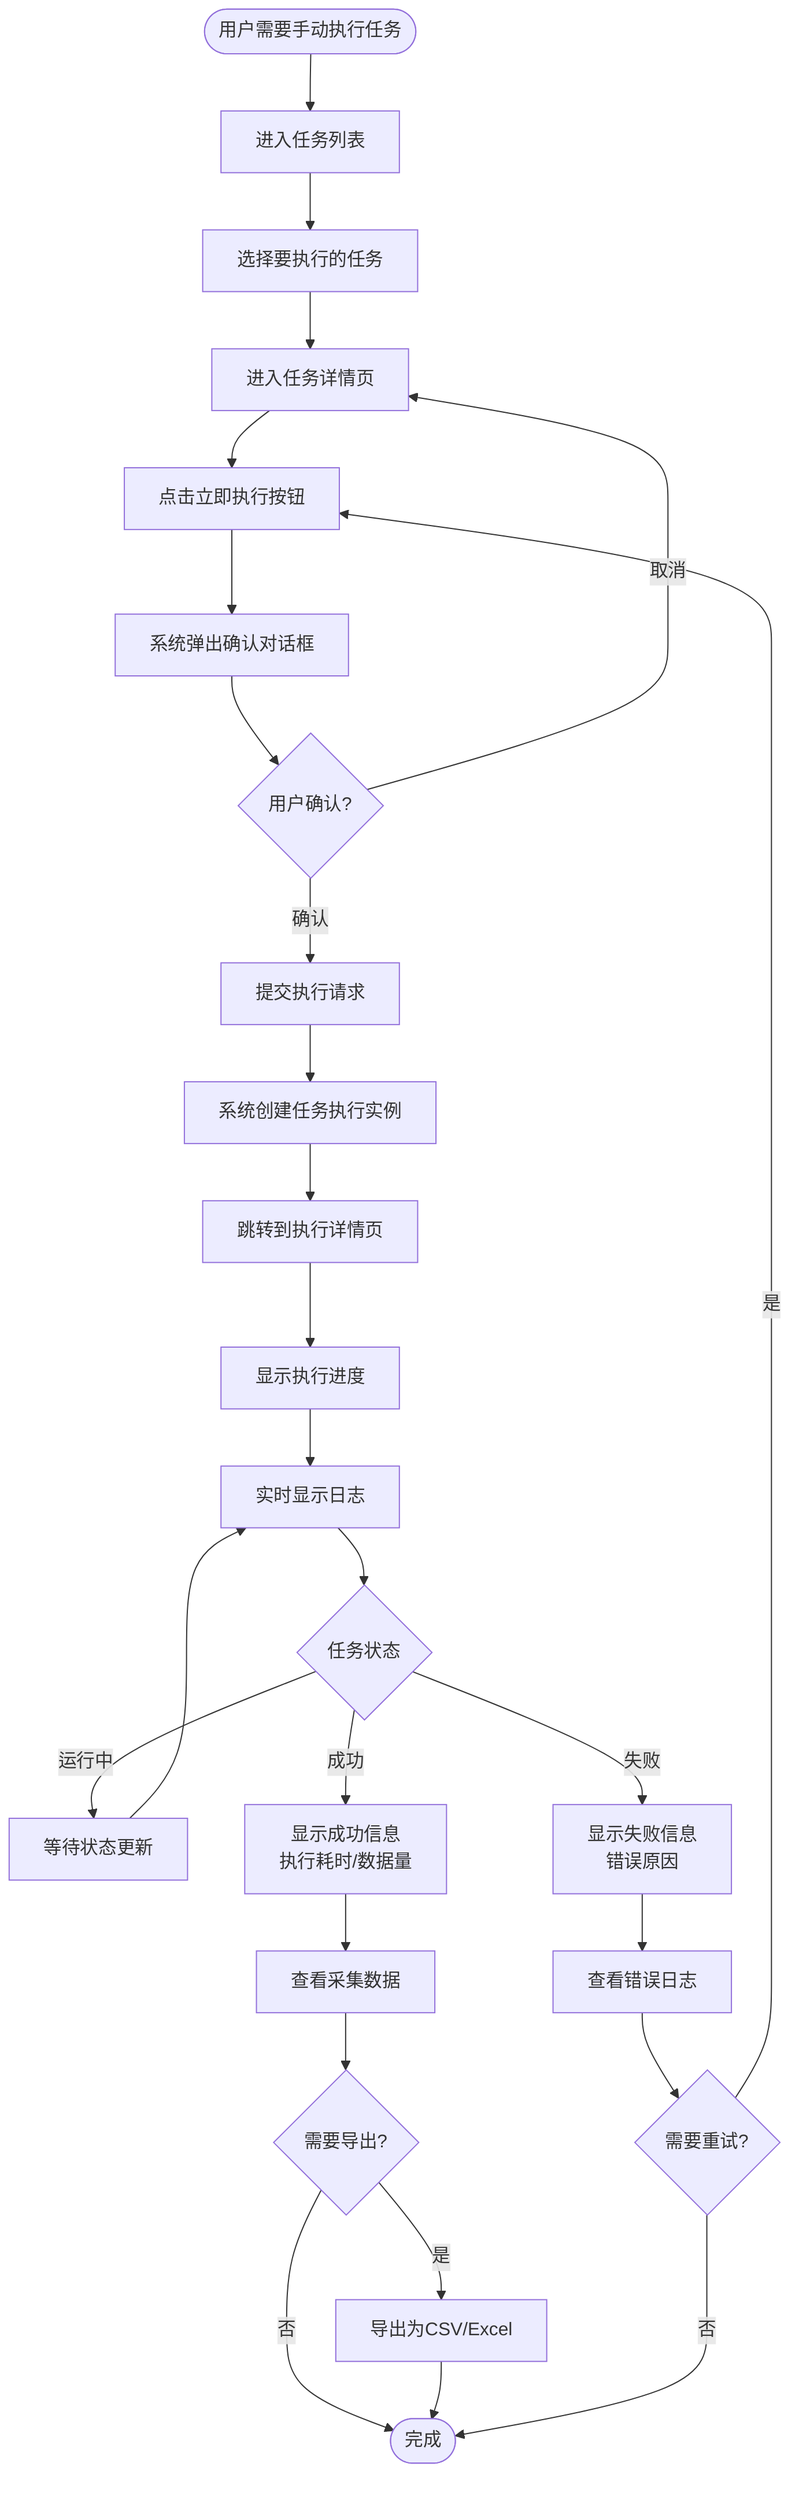 flowchart TD
    Start([用户需要手动执行任务]) --> TaskList[进入任务列表]
    TaskList --> SelectTask[选择要执行的任务]
    SelectTask --> TaskDetail[进入任务详情页]
    
    TaskDetail --> ClickRun[点击立即执行按钮]
    ClickRun --> Confirm[系统弹出确认对话框]
    Confirm --> UserConfirm{用户确认?}
    
    UserConfirm -->|取消| TaskDetail
    UserConfirm -->|确认| SubmitRun[提交执行请求]
    
    SubmitRun --> CreateRun[系统创建任务执行实例]
    CreateRun --> RunPage[跳转到执行详情页]
    
    RunPage --> ShowProgress[显示执行进度]
    ShowProgress --> ShowLog[实时显示日志]
    
    ShowLog --> Running{任务状态}
    Running -->|运行中| WaitUpdate[等待状态更新]
    WaitUpdate --> ShowLog
    
    Running -->|成功| ShowSuccess[显示成功信息<br/>执行耗时/数据量]
    Running -->|失败| ShowError[显示失败信息<br/>错误原因]
    
    ShowSuccess --> ViewData[查看采集数据]
    ShowError --> ViewErrorLog[查看错误日志]
    
    ViewData --> Export{需要导出?}
    Export -->|是| ExportData[导出为CSV/Excel]
    Export -->|否| End([完成])
    ExportData --> End
    
    ViewErrorLog --> Retry{需要重试?}
    Retry -->|是| ClickRun
    Retry -->|否| End
